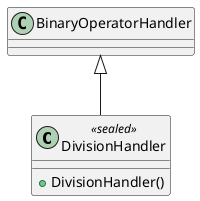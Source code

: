 @startuml
class DivisionHandler <<sealed>> {
    + DivisionHandler()
}
BinaryOperatorHandler <|-- DivisionHandler
@enduml
